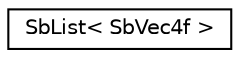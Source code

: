digraph "Graphical Class Hierarchy"
{
 // LATEX_PDF_SIZE
  edge [fontname="Helvetica",fontsize="10",labelfontname="Helvetica",labelfontsize="10"];
  node [fontname="Helvetica",fontsize="10",shape=record];
  rankdir="LR";
  Node0 [label="SbList\< SbVec4f \>",height=0.2,width=0.4,color="black", fillcolor="white", style="filled",URL="$classSbList.html",tooltip=" "];
}
